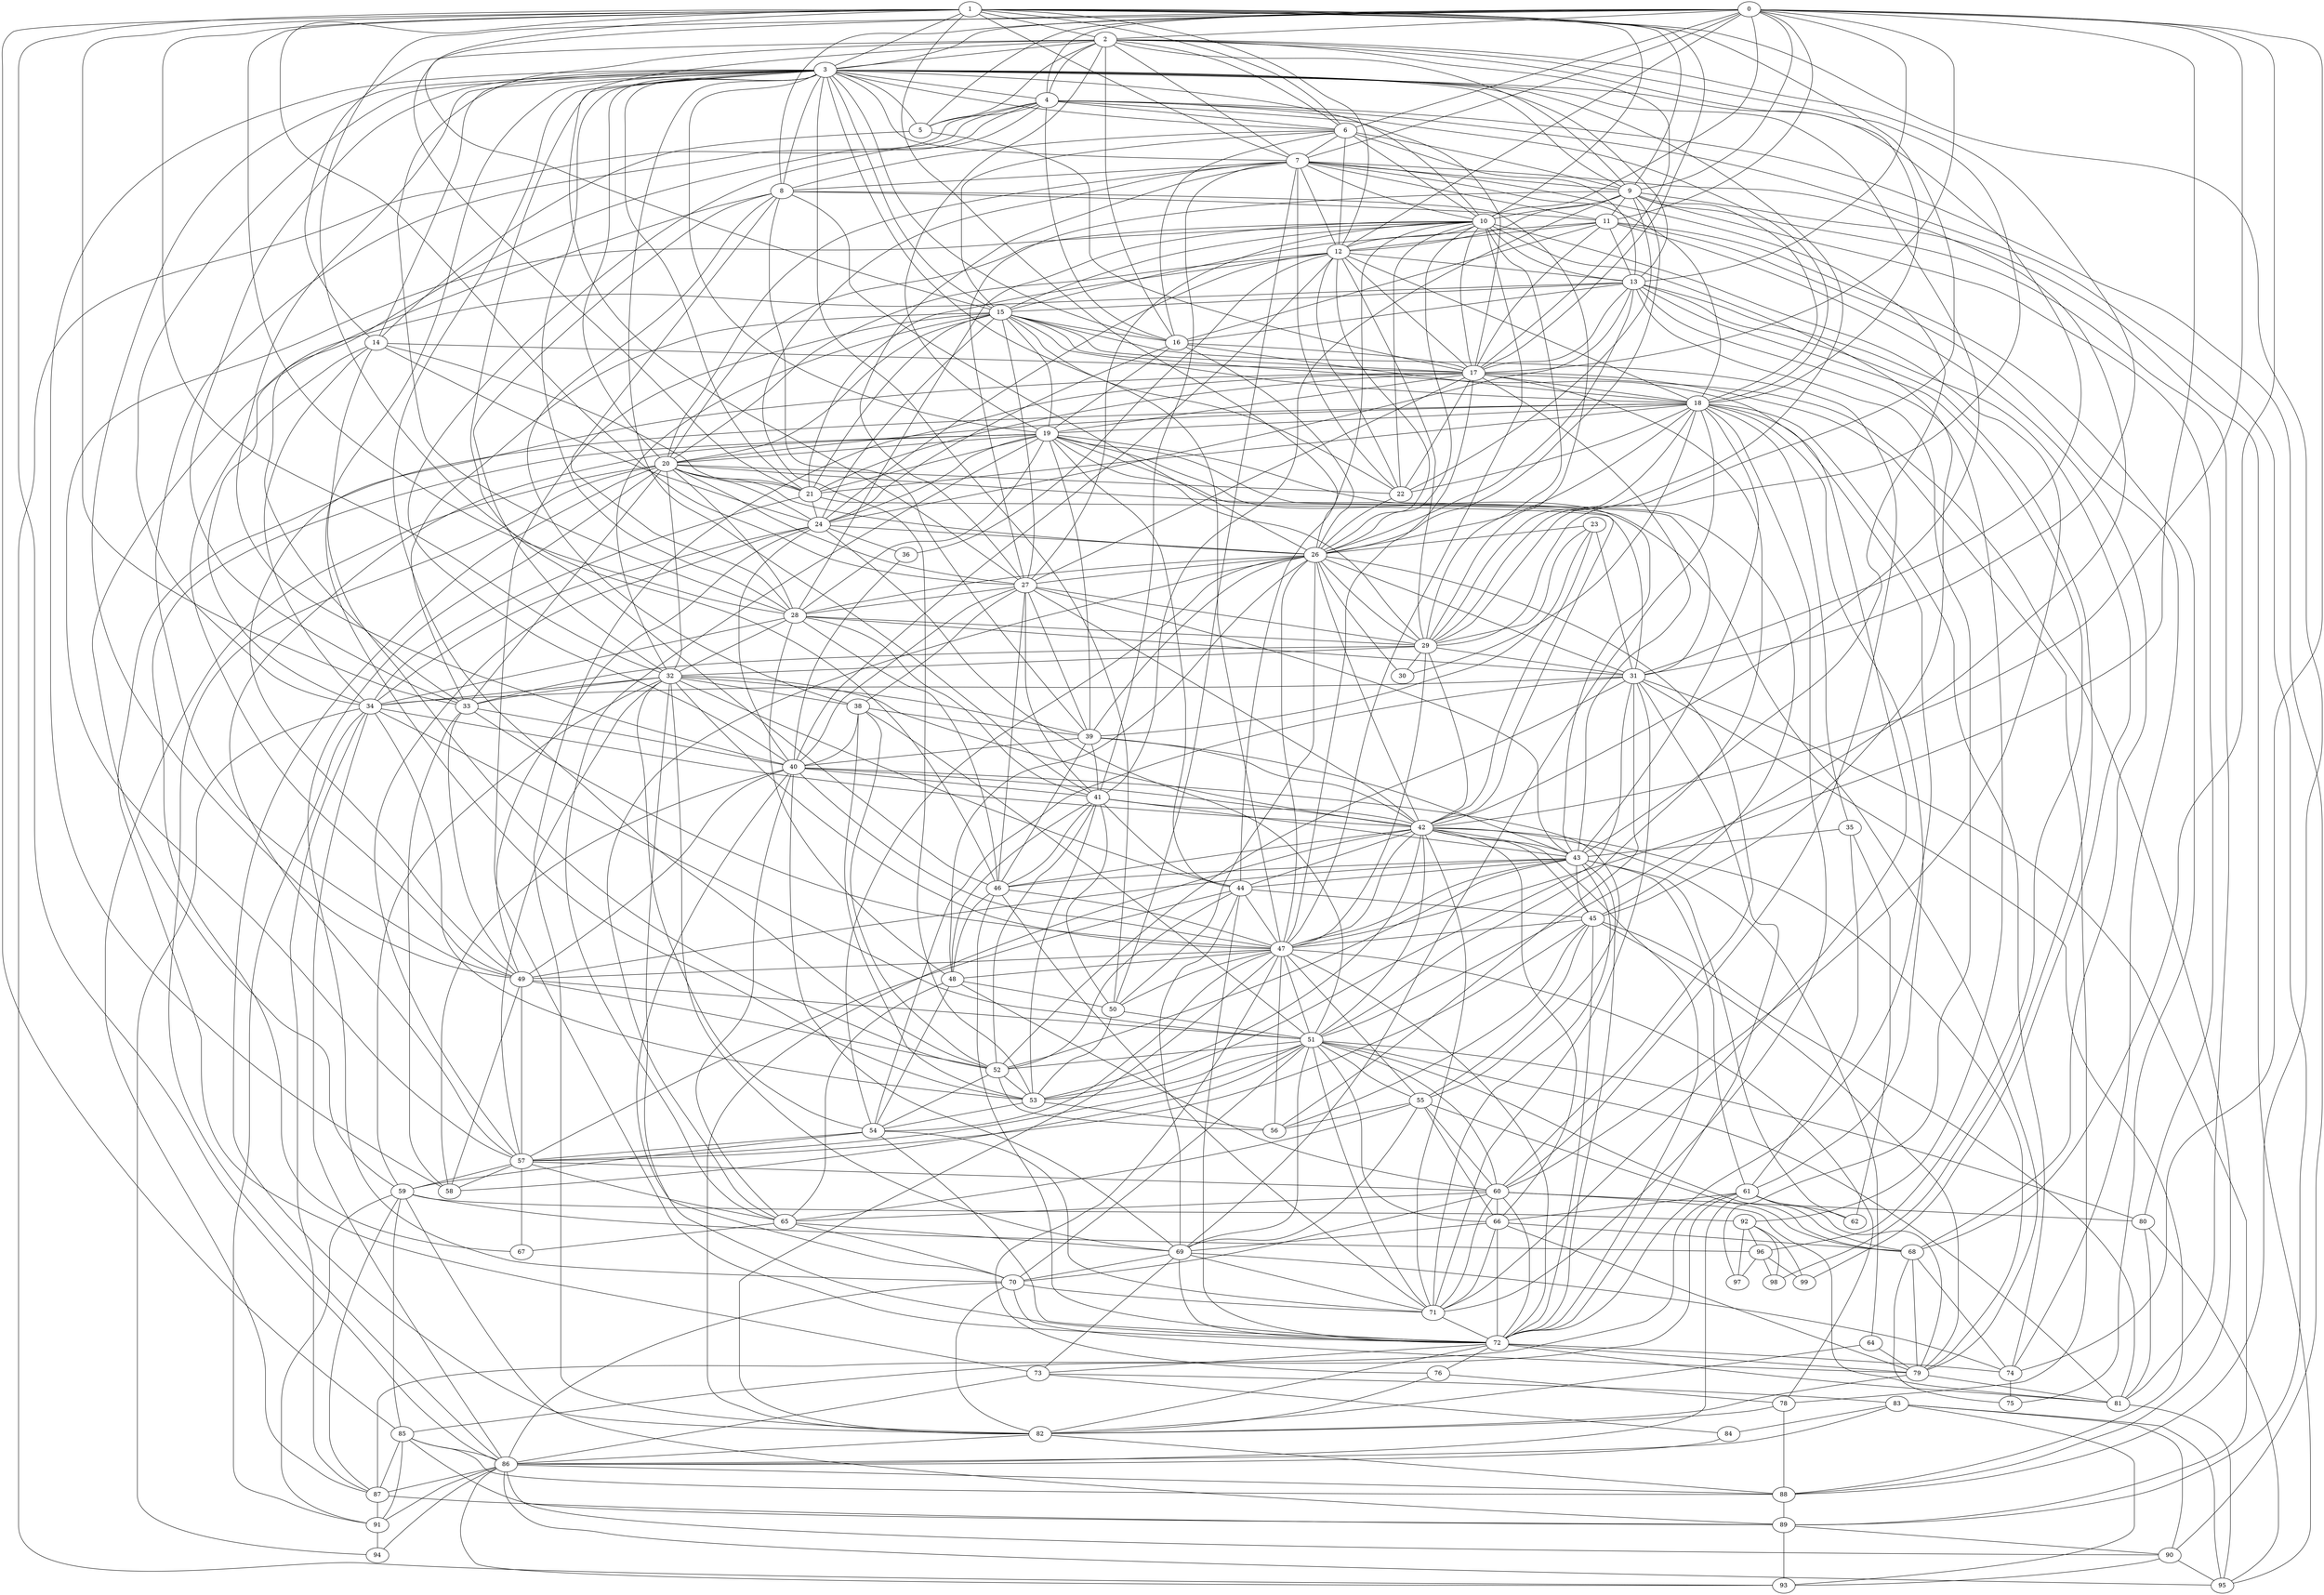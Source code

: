 graph G {
   8 -- 11
   8 -- 34
   8 -- 26
   8 -- 28
   8 -- 29
   8 -- 32
   8 -- 38
   8 -- 39
   64 -- 82
   64 -- 79
   0 -- 74
   0 -- 10
   0 -- 2
   0 -- 68
   0 -- 4
   0 -- 5
   0 -- 3
   0 -- 7
   0 -- 8
   0 -- 6
   0 -- 9
   0 -- 11
   0 -- 12
   0 -- 13
   0 -- 21
   0 -- 17
   0 -- 42
   0 -- 46
   0 -- 47
   1 -- 27
   1 -- 3
   1 -- 10
   1 -- 2
   1 -- 6
   1 -- 7
   1 -- 17
   1 -- 9
   1 -- 12
   1 -- 15
   1 -- 26
   1 -- 28
   1 -- 29
   1 -- 32
   1 -- 33
   1 -- 88
   1 -- 85
   1 -- 86
   2 -- 9
   2 -- 3
   2 -- 4
   2 -- 16
   2 -- 5
   2 -- 6
   2 -- 7
   2 -- 17
   2 -- 18
   2 -- 14
   2 -- 19
   2 -- 27
   2 -- 29
   2 -- 28
   2 -- 31
   3 -- 9
   3 -- 5
   3 -- 4
   3 -- 8
   3 -- 7
   3 -- 6
   3 -- 10
   3 -- 13
   3 -- 15
   3 -- 16
   3 -- 19
   3 -- 20
   3 -- 21
   3 -- 28
   3 -- 29
   3 -- 31
   3 -- 34
   3 -- 42
   3 -- 46
   3 -- 41
   3 -- 33
   3 -- 47
   3 -- 40
   3 -- 14
   3 -- 49
   3 -- 52
   3 -- 53
   3 -- 50
   3 -- 58
   4 -- 18
   4 -- 16
   4 -- 5
   4 -- 6
   4 -- 33
   4 -- 17
   4 -- 49
   4 -- 40
   4 -- 89
   4 -- 90
   4 -- 93
   5 -- 14
   5 -- 17
   6 -- 10
   6 -- 9
   6 -- 7
   6 -- 8
   6 -- 12
   6 -- 13
   6 -- 15
   6 -- 16
   7 -- 8
   7 -- 11
   7 -- 9
   7 -- 10
   7 -- 18
   7 -- 12
   7 -- 20
   7 -- 22
   7 -- 41
   7 -- 27
   7 -- 43
   7 -- 53
   7 -- 50
   7 -- 51
   9 -- 11
   9 -- 18
   9 -- 10
   9 -- 12
   9 -- 22
   9 -- 26
   9 -- 41
   9 -- 27
   9 -- 95
   9 -- 80
   9 -- 81
   10 -- 17
   10 -- 12
   10 -- 13
   10 -- 22
   10 -- 15
   10 -- 27
   10 -- 26
   10 -- 20
   10 -- 28
   10 -- 29
   10 -- 47
   10 -- 44
   10 -- 57
   10 -- 45
   10 -- 60
   11 -- 16
   11 -- 17
   11 -- 12
   11 -- 15
   11 -- 13
   11 -- 74
   11 -- 68
   11 -- 75
   12 -- 18
   12 -- 13
   12 -- 21
   12 -- 17
   12 -- 20
   12 -- 22
   12 -- 26
   12 -- 29
   12 -- 36
   12 -- 40
   12 -- 24
   13 -- 16
   13 -- 15
   13 -- 17
   13 -- 24
   13 -- 26
   13 -- 96
   13 -- 92
   13 -- 59
   13 -- 97
   13 -- 98
   13 -- 99
   14 -- 21
   14 -- 49
   14 -- 17
   14 -- 34
   14 -- 24
   14 -- 52
   15 -- 19
   15 -- 16
   15 -- 17
   15 -- 18
   15 -- 20
   15 -- 21
   15 -- 22
   15 -- 24
   15 -- 27
   15 -- 33
   15 -- 32
   15 -- 71
   15 -- 72
   15 -- 60
   16 -- 19
   16 -- 17
   16 -- 18
   16 -- 24
   16 -- 26
   17 -- 82
   17 -- 18
   17 -- 78
   17 -- 19
   17 -- 21
   17 -- 22
   17 -- 27
   17 -- 49
   17 -- 47
   17 -- 43
   17 -- 51
   17 -- 88
   18 -- 71
   18 -- 73
   18 -- 19
   18 -- 20
   18 -- 21
   18 -- 22
   18 -- 26
   18 -- 30
   18 -- 29
   18 -- 35
   18 -- 61
   18 -- 43
   18 -- 72
   18 -- 69
   18 -- 74
   19 -- 24
   19 -- 20
   19 -- 21
   19 -- 67
   19 -- 28
   19 -- 29
   19 -- 31
   19 -- 42
   19 -- 43
   19 -- 39
   19 -- 44
   19 -- 45
   19 -- 65
   19 -- 57
   20 -- 79
   20 -- 82
   20 -- 21
   20 -- 86
   20 -- 22
   20 -- 24
   20 -- 27
   20 -- 26
   20 -- 28
   20 -- 33
   20 -- 32
   20 -- 70
   20 -- 87
   21 -- 34
   21 -- 31
   21 -- 24
   22 -- 26
   23 -- 42
   23 -- 26
   23 -- 29
   23 -- 39
   23 -- 31
   24 -- 34
   24 -- 26
   24 -- 36
   24 -- 40
   24 -- 49
   24 -- 57
   24 -- 51
   26 -- 27
   26 -- 28
   26 -- 29
   26 -- 30
   26 -- 65
   26 -- 31
   26 -- 42
   26 -- 39
   26 -- 50
   26 -- 47
   26 -- 48
   26 -- 54
   26 -- 60
   27 -- 28
   27 -- 29
   27 -- 40
   27 -- 39
   27 -- 38
   27 -- 41
   27 -- 42
   27 -- 43
   27 -- 46
   28 -- 29
   28 -- 31
   28 -- 34
   28 -- 32
   28 -- 46
   28 -- 41
   28 -- 48
   29 -- 30
   29 -- 31
   29 -- 32
   29 -- 33
   29 -- 42
   29 -- 47
   31 -- 34
   31 -- 52
   31 -- 53
   31 -- 54
   31 -- 56
   31 -- 71
   31 -- 72
   31 -- 89
   31 -- 88
   32 -- 33
   32 -- 72
   32 -- 34
   32 -- 38
   32 -- 39
   32 -- 42
   32 -- 47
   32 -- 54
   32 -- 57
   32 -- 59
   32 -- 44
   32 -- 69
   33 -- 40
   33 -- 47
   33 -- 49
   33 -- 58
   34 -- 42
   34 -- 53
   34 -- 51
   34 -- 94
   34 -- 91
   34 -- 86
   34 -- 87
   35 -- 61
   35 -- 43
   35 -- 62
   36 -- 40
   38 -- 40
   38 -- 39
   38 -- 51
   38 -- 53
   38 -- 52
   39 -- 40
   39 -- 43
   39 -- 41
   39 -- 42
   39 -- 46
   40 -- 41
   40 -- 42
   40 -- 47
   40 -- 49
   40 -- 58
   40 -- 69
   40 -- 65
   40 -- 55
   40 -- 70
   41 -- 43
   41 -- 42
   41 -- 46
   41 -- 48
   41 -- 52
   41 -- 44
   41 -- 53
   41 -- 50
   42 -- 43
   42 -- 44
   42 -- 45
   42 -- 46
   42 -- 47
   42 -- 64
   42 -- 53
   42 -- 51
   42 -- 71
   42 -- 72
   42 -- 66
   42 -- 82
   42 -- 79
   43 -- 71
   43 -- 44
   43 -- 45
   43 -- 46
   43 -- 49
   43 -- 47
   43 -- 52
   43 -- 61
   43 -- 62
   43 -- 72
   44 -- 47
   44 -- 52
   44 -- 57
   44 -- 45
   44 -- 72
   44 -- 69
   45 -- 57
   45 -- 56
   45 -- 55
   45 -- 47
   45 -- 81
   45 -- 79
   45 -- 72
   46 -- 47
   46 -- 48
   46 -- 71
   46 -- 72
   47 -- 49
   47 -- 51
   47 -- 50
   47 -- 48
   47 -- 54
   47 -- 56
   47 -- 55
   47 -- 82
   47 -- 76
   47 -- 78
   47 -- 72
   48 -- 60
   48 -- 54
   48 -- 65
   48 -- 50
   49 -- 51
   49 -- 52
   49 -- 58
   49 -- 57
   50 -- 51
   50 -- 53
   51 -- 81
   51 -- 71
   51 -- 53
   51 -- 52
   51 -- 58
   51 -- 57
   51 -- 66
   51 -- 55
   51 -- 60
   51 -- 68
   51 -- 69
   51 -- 70
   51 -- 80
   52 -- 53
   52 -- 54
   52 -- 56
   53 -- 54
   53 -- 56
   54 -- 57
   54 -- 59
   54 -- 71
   54 -- 72
   55 -- 69
   55 -- 56
   55 -- 66
   55 -- 68
   55 -- 60
   55 -- 65
   57 -- 58
   57 -- 60
   57 -- 59
   57 -- 65
   57 -- 67
   59 -- 89
   59 -- 96
   59 -- 85
   59 -- 87
   59 -- 91
   59 -- 92
   60 -- 66
   60 -- 65
   60 -- 71
   60 -- 72
   60 -- 70
   60 -- 80
   60 -- 81
   61 -- 66
   61 -- 86
   61 -- 62
   61 -- 68
   61 -- 87
   61 -- 79
   61 -- 85
   65 -- 67
   65 -- 69
   65 -- 70
   66 -- 79
   66 -- 71
   66 -- 68
   66 -- 69
   66 -- 72
   68 -- 75
   68 -- 74
   68 -- 79
   69 -- 72
   69 -- 70
   69 -- 73
   69 -- 74
   69 -- 71
   70 -- 79
   70 -- 71
   70 -- 82
   70 -- 86
   71 -- 72
   72 -- 79
   72 -- 82
   72 -- 73
   72 -- 74
   72 -- 81
   72 -- 76
   73 -- 83
   73 -- 86
   73 -- 84
   74 -- 75
   76 -- 82
   76 -- 78
   78 -- 82
   78 -- 88
   79 -- 81
   79 -- 82
   80 -- 81
   80 -- 95
   81 -- 95
   82 -- 86
   82 -- 88
   83 -- 86
   83 -- 84
   83 -- 93
   83 -- 90
   83 -- 95
   84 -- 86
   85 -- 86
   85 -- 87
   85 -- 89
   85 -- 88
   85 -- 91
   86 -- 87
   86 -- 88
   86 -- 93
   86 -- 90
   86 -- 94
   86 -- 91
   86 -- 95
   87 -- 91
   87 -- 89
   88 -- 89
   89 -- 93
   89 -- 90
   90 -- 93
   90 -- 95
   91 -- 94
   92 -- 96
   92 -- 99
   92 -- 97
   92 -- 98
   96 -- 99
   96 -- 97
   96 -- 98
}
